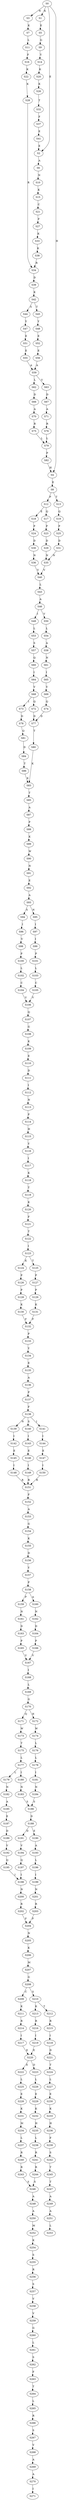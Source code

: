 strict digraph  {
	S0 -> S1 [ label = K ];
	S0 -> S2 [ label = E ];
	S0 -> S3 [ label = N ];
	S0 -> S4 [ label = H ];
	S1 -> S5 [ label = E ];
	S2 -> S6 [ label = A ];
	S3 -> S7 [ label = K ];
	S4 -> S8 [ label = E ];
	S5 -> S9 [ label = G ];
	S6 -> S10 [ label = N ];
	S7 -> S11 [ label = L ];
	S8 -> S12 [ label = P ];
	S8 -> S13 [ label = T ];
	S9 -> S14 [ label = Y ];
	S10 -> S15 [ label = K ];
	S11 -> S16 [ label = F ];
	S12 -> S17 [ label = Q ];
	S12 -> S18 [ label = E ];
	S13 -> S19 [ label = Q ];
	S14 -> S20 [ label = K ];
	S15 -> S21 [ label = C ];
	S16 -> S22 [ label = K ];
	S17 -> S23 [ label = P ];
	S18 -> S24 [ label = P ];
	S19 -> S25 [ label = P ];
	S20 -> S26 [ label = K ];
	S21 -> S27 [ label = F ];
	S22 -> S28 [ label = K ];
	S23 -> S29 [ label = D ];
	S24 -> S30 [ label = D ];
	S25 -> S31 [ label = D ];
	S26 -> S32 [ label = T ];
	S27 -> S33 [ label = K ];
	S28 -> S34 [ label = R ];
	S29 -> S35 [ label = N ];
	S30 -> S36 [ label = N ];
	S31 -> S35 [ label = N ];
	S32 -> S37 [ label = F ];
	S33 -> S38 [ label = K ];
	S34 -> S39 [ label = D ];
	S35 -> S40 [ label = V ];
	S36 -> S40 [ label = V ];
	S37 -> S41 [ label = E ];
	S38 -> S34 [ label = R ];
	S39 -> S42 [ label = K ];
	S40 -> S43 [ label = L ];
	S41 -> S2 [ label = E ];
	S42 -> S44 [ label = S ];
	S42 -> S45 [ label = T ];
	S43 -> S46 [ label = A ];
	S44 -> S47 [ label = Y ];
	S45 -> S48 [ label = Y ];
	S46 -> S49 [ label = I ];
	S46 -> S50 [ label = V ];
	S47 -> S51 [ label = E ];
	S48 -> S52 [ label = E ];
	S49 -> S53 [ label = L ];
	S50 -> S54 [ label = L ];
	S51 -> S55 [ label = E ];
	S52 -> S56 [ label = E ];
	S53 -> S57 [ label = S ];
	S54 -> S58 [ label = A ];
	S55 -> S59 [ label = A ];
	S56 -> S59 [ label = A ];
	S57 -> S60 [ label = Q ];
	S58 -> S61 [ label = N ];
	S59 -> S62 [ label = L ];
	S59 -> S63 [ label = V ];
	S60 -> S64 [ label = I ];
	S61 -> S65 [ label = I ];
	S62 -> S66 [ label = D ];
	S63 -> S67 [ label = D ];
	S64 -> S68 [ label = V ];
	S65 -> S69 [ label = V ];
	S66 -> S70 [ label = A ];
	S67 -> S71 [ label = A ];
	S68 -> S72 [ label = Q ];
	S68 -> S73 [ label = I ];
	S69 -> S74 [ label = Q ];
	S70 -> S75 [ label = R ];
	S71 -> S76 [ label = R ];
	S72 -> S77 [ label = D ];
	S73 -> S78 [ label = D ];
	S74 -> S77 [ label = D ];
	S75 -> S79 [ label = L ];
	S76 -> S79 [ label = L ];
	S77 -> S80 [ label = T ];
	S78 -> S81 [ label = Q ];
	S79 -> S82 [ label = P ];
	S80 -> S83 [ label = K ];
	S81 -> S84 [ label = D ];
	S82 -> S4 [ label = H ];
	S83 -> S85 [ label = T ];
	S84 -> S86 [ label = T ];
	S85 -> S87 [ label = A ];
	S86 -> S83 [ label = K ];
	S87 -> S88 [ label = P ];
	S88 -> S89 [ label = K ];
	S89 -> S90 [ label = W ];
	S90 -> S91 [ label = N ];
	S91 -> S92 [ label = E ];
	S92 -> S93 [ label = A ];
	S93 -> S94 [ label = S ];
	S93 -> S95 [ label = N ];
	S94 -> S96 [ label = I ];
	S95 -> S97 [ label = I ];
	S96 -> S98 [ label = V ];
	S97 -> S99 [ label = I ];
	S98 -> S100 [ label = P ];
	S99 -> S101 [ label = P ];
	S100 -> S102 [ label = L ];
	S101 -> S103 [ label = L ];
	S102 -> S104 [ label = C ];
	S103 -> S105 [ label = C ];
	S104 -> S106 [ label = V ];
	S105 -> S106 [ label = V ];
	S106 -> S107 [ label = Q ];
	S107 -> S108 [ label = G ];
	S108 -> S109 [ label = K ];
	S109 -> S110 [ label = E ];
	S110 -> S111 [ label = D ];
	S111 -> S112 [ label = I ];
	S112 -> S113 [ label = N ];
	S113 -> S114 [ label = P ];
	S114 -> S115 [ label = H ];
	S115 -> S116 [ label = Y ];
	S116 -> S117 [ label = I ];
	S117 -> S118 [ label = K ];
	S118 -> S119 [ label = T ];
	S119 -> S120 [ label = K ];
	S120 -> S121 [ label = F ];
	S121 -> S122 [ label = T ];
	S122 -> S123 [ label = I ];
	S123 -> S124 [ label = K ];
	S123 -> S125 [ label = T ];
	S124 -> S126 [ label = P ];
	S125 -> S127 [ label = P ];
	S126 -> S128 [ label = P ];
	S127 -> S129 [ label = P ];
	S128 -> S130 [ label = K ];
	S129 -> S131 [ label = K ];
	S130 -> S132 [ label = F ];
	S131 -> S132 [ label = F ];
	S132 -> S133 [ label = P ];
	S133 -> S134 [ label = Y ];
	S134 -> S135 [ label = E ];
	S135 -> S136 [ label = A ];
	S136 -> S137 [ label = P ];
	S137 -> S138 [ label = F ];
	S138 -> S139 [ label = N ];
	S138 -> S140 [ label = S ];
	S138 -> S141 [ label = I ];
	S139 -> S142 [ label = I ];
	S140 -> S143 [ label = I ];
	S141 -> S144 [ label = I ];
	S142 -> S145 [ label = E ];
	S143 -> S146 [ label = E ];
	S144 -> S147 [ label = E ];
	S145 -> S148 [ label = I ];
	S146 -> S149 [ label = I ];
	S147 -> S150 [ label = I ];
	S148 -> S151 [ label = R ];
	S149 -> S151 [ label = R ];
	S150 -> S151 [ label = R ];
	S151 -> S152 [ label = F ];
	S152 -> S153 [ label = A ];
	S153 -> S154 [ label = G ];
	S154 -> S155 [ label = K ];
	S155 -> S156 [ label = D ];
	S156 -> S157 [ label = Y ];
	S157 -> S158 [ label = P ];
	S158 -> S159 [ label = P ];
	S158 -> S160 [ label = A ];
	S159 -> S161 [ label = N ];
	S160 -> S162 [ label = N ];
	S161 -> S163 [ label = D ];
	S162 -> S164 [ label = D ];
	S163 -> S165 [ label = P ];
	S164 -> S166 [ label = P ];
	S165 -> S167 [ label = V ];
	S166 -> S167 [ label = V ];
	S167 -> S168 [ label = I ];
	S168 -> S169 [ label = L ];
	S169 -> S170 [ label = G ];
	S170 -> S171 [ label = Q ];
	S170 -> S172 [ label = H ];
	S171 -> S173 [ label = W ];
	S172 -> S174 [ label = W ];
	S173 -> S175 [ label = T ];
	S174 -> S176 [ label = L ];
	S175 -> S177 [ label = L ];
	S176 -> S178 [ label = L ];
	S177 -> S179 [ label = L ];
	S177 -> S180 [ label = I ];
	S178 -> S181 [ label = I ];
	S179 -> S182 [ label = N ];
	S180 -> S183 [ label = N ];
	S181 -> S184 [ label = N ];
	S182 -> S185 [ label = A ];
	S183 -> S186 [ label = S ];
	S184 -> S186 [ label = S ];
	S185 -> S187 [ label = E ];
	S186 -> S188 [ label = D ];
	S187 -> S189 [ label = D ];
	S188 -> S190 [ label = E ];
	S188 -> S191 [ label = D ];
	S189 -> S192 [ label = V ];
	S190 -> S193 [ label = A ];
	S191 -> S194 [ label = V ];
	S192 -> S195 [ label = Q ];
	S193 -> S196 [ label = L ];
	S194 -> S197 [ label = Q ];
	S195 -> S198 [ label = I ];
	S196 -> S199 [ label = I ];
	S197 -> S198 [ label = I ];
	S198 -> S200 [ label = N ];
	S199 -> S201 [ label = N ];
	S200 -> S202 [ label = R ];
	S201 -> S203 [ label = R ];
	S202 -> S204 [ label = F ];
	S203 -> S204 [ label = F ];
	S204 -> S205 [ label = N ];
	S205 -> S206 [ label = K ];
	S206 -> S207 [ label = M ];
	S207 -> S208 [ label = G ];
	S208 -> S209 [ label = C ];
	S208 -> S210 [ label = S ];
	S209 -> S211 [ label = K ];
	S210 -> S212 [ label = T ];
	S210 -> S213 [ label = K ];
	S211 -> S214 [ label = R ];
	S212 -> S215 [ label = R ];
	S213 -> S216 [ label = R ];
	S214 -> S217 [ label = I ];
	S215 -> S218 [ label = I ];
	S216 -> S219 [ label = I ];
	S217 -> S220 [ label = E ];
	S218 -> S221 [ label = D ];
	S219 -> S220 [ label = E ];
	S220 -> S222 [ label = E ];
	S220 -> S223 [ label = D ];
	S221 -> S224 [ label = T ];
	S222 -> S225 [ label = L ];
	S223 -> S226 [ label = L ];
	S224 -> S227 [ label = L ];
	S225 -> S228 [ label = E ];
	S226 -> S229 [ label = E ];
	S227 -> S230 [ label = E ];
	S228 -> S231 [ label = K ];
	S229 -> S232 [ label = K ];
	S230 -> S233 [ label = K ];
	S231 -> S234 [ label = M ];
	S232 -> S235 [ label = H ];
	S233 -> S236 [ label = H ];
	S234 -> S237 [ label = L ];
	S235 -> S238 [ label = L ];
	S236 -> S239 [ label = F ];
	S237 -> S240 [ label = R ];
	S238 -> S241 [ label = R ];
	S239 -> S242 [ label = S ];
	S240 -> S243 [ label = R ];
	S241 -> S244 [ label = R ];
	S242 -> S245 [ label = T ];
	S243 -> S246 [ label = S ];
	S244 -> S246 [ label = S ];
	S245 -> S247 [ label = T ];
	S246 -> S248 [ label = A ];
	S247 -> S249 [ label = A ];
	S248 -> S250 [ label = A ];
	S249 -> S251 [ label = A ];
	S250 -> S252 [ label = M ];
	S251 -> S253 [ label = L ];
	S252 -> S254 [ label = K ];
	S254 -> S255 [ label = S ];
	S255 -> S256 [ label = R ];
	S256 -> S257 [ label = S ];
	S257 -> S258 [ label = V ];
	S258 -> S259 [ label = V ];
	S259 -> S260 [ label = G ];
	S260 -> S261 [ label = L ];
	S261 -> S262 [ label = S ];
	S262 -> S263 [ label = F ];
	S263 -> S264 [ label = T ];
	S264 -> S265 [ label = L ];
	S265 -> S266 [ label = R ];
	S266 -> S267 [ label = S ];
	S267 -> S268 [ label = V ];
	S268 -> S269 [ label = A ];
	S269 -> S270 [ label = A ];
	S270 -> S271 [ label = I ];
}
